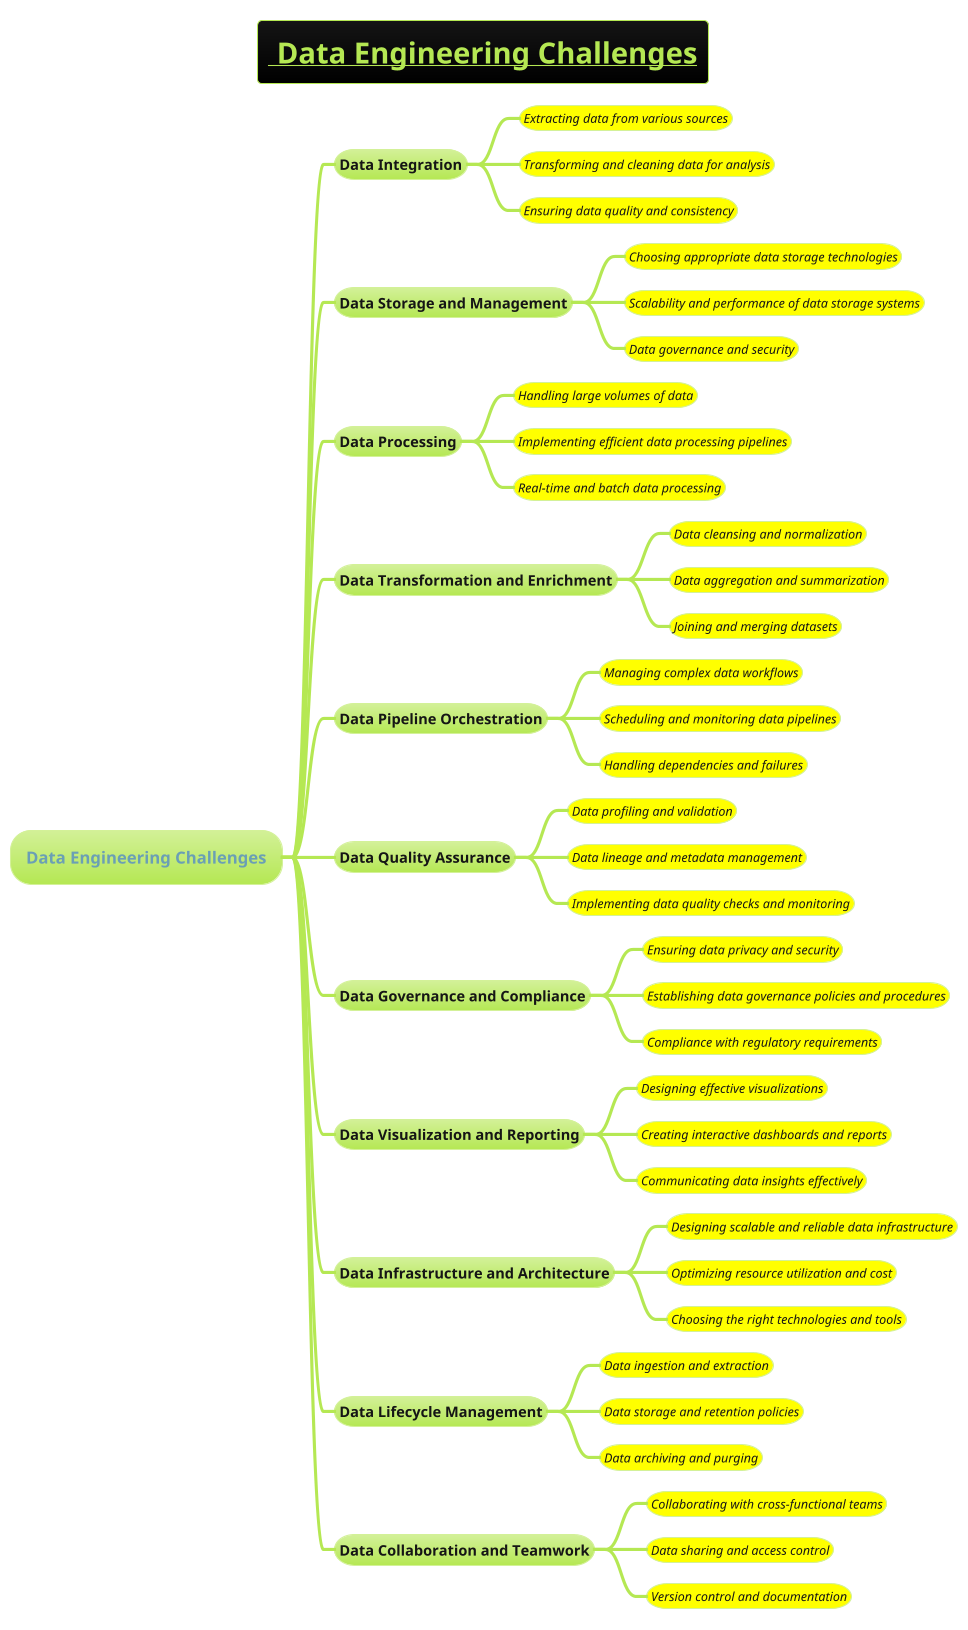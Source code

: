 @startmindmap
title =__ Data Engineering Challenges__
!theme hacker

* Data Engineering Challenges
** Data Integration
***[#yellow] ====<size:12>Extracting data from various sources
***[#yellow] ====<size:12>Transforming and cleaning data for analysis
***[#yellow] ====<size:12>Ensuring data quality and consistency
** Data Storage and Management
***[#yellow] ====<size:12>Choosing appropriate data storage technologies
***[#yellow] ====<size:12>Scalability and performance of data storage systems
***[#yellow] ====<size:12>Data governance and security
** Data Processing
***[#yellow] ====<size:12>Handling large volumes of data
***[#yellow] ====<size:12>Implementing efficient data processing pipelines
***[#yellow] ====<size:12>Real-time and batch data processing
** Data Transformation and Enrichment
***[#yellow] ====<size:12>Data cleansing and normalization
***[#yellow] ====<size:12>Data aggregation and summarization
***[#yellow] ====<size:12>Joining and merging datasets
** Data Pipeline Orchestration
***[#yellow] ====<size:12>Managing complex data workflows
***[#yellow] ====<size:12>Scheduling and monitoring data pipelines
***[#yellow] ====<size:12>Handling dependencies and failures
** Data Quality Assurance
***[#yellow] ====<size:12>Data profiling and validation
***[#yellow] ====<size:12>Data lineage and metadata management
***[#yellow] ====<size:12>Implementing data quality checks and monitoring
** Data Governance and Compliance
***[#yellow] ====<size:12>Ensuring data privacy and security
***[#yellow] ====<size:12>Establishing data governance policies and procedures
***[#yellow] ====<size:12>Compliance with regulatory requirements
** Data Visualization and Reporting
***[#yellow] ====<size:12>Designing effective visualizations
***[#yellow] ====<size:12>Creating interactive dashboards and reports
***[#yellow] ====<size:12>Communicating data insights effectively
** Data Infrastructure and Architecture
***[#yellow] ====<size:12>Designing scalable and reliable data infrastructure
***[#yellow] ====<size:12>Optimizing resource utilization and cost
***[#yellow] ====<size:12>Choosing the right technologies and tools
** Data Lifecycle Management
***[#yellow] ====<size:12>Data ingestion and extraction
***[#yellow] ====<size:12>Data storage and retention policies
***[#yellow] ====<size:12>Data archiving and purging
** Data Collaboration and Teamwork
***[#yellow] ====<size:12>Collaborating with cross-functional teams
***[#yellow] ====<size:12>Data sharing and access control
***[#yellow] ====<size:12>Version control and documentation
@endmindmap
